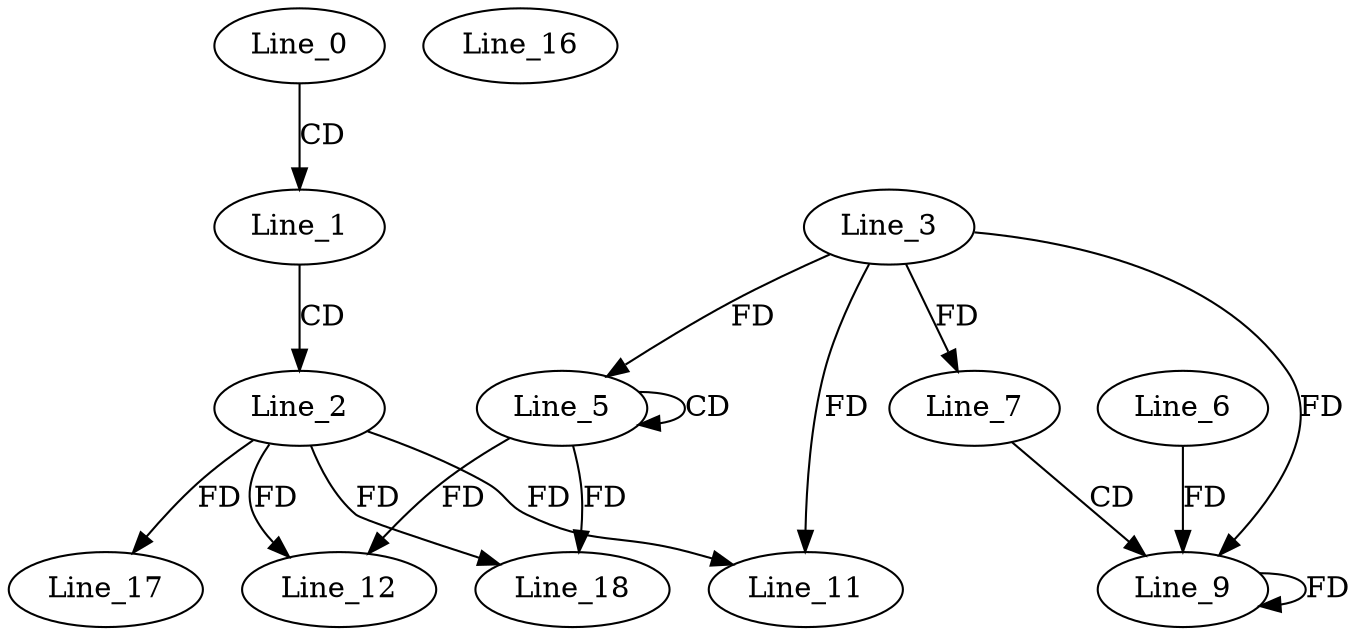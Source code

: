 digraph G {
  Line_0;
  Line_1;
  Line_2;
  Line_5;
  Line_5;
  Line_3;
  Line_7;
  Line_7;
  Line_9;
  Line_6;
  Line_9;
  Line_11;
  Line_11;
  Line_12;
  Line_16;
  Line_17;
  Line_18;
  Line_0 -> Line_1 [ label="CD" ];
  Line_1 -> Line_2 [ label="CD" ];
  Line_5 -> Line_5 [ label="CD" ];
  Line_3 -> Line_5 [ label="FD" ];
  Line_3 -> Line_7 [ label="FD" ];
  Line_7 -> Line_9 [ label="CD" ];
  Line_6 -> Line_9 [ label="FD" ];
  Line_9 -> Line_9 [ label="FD" ];
  Line_3 -> Line_9 [ label="FD" ];
  Line_2 -> Line_11 [ label="FD" ];
  Line_3 -> Line_11 [ label="FD" ];
  Line_2 -> Line_12 [ label="FD" ];
  Line_5 -> Line_12 [ label="FD" ];
  Line_2 -> Line_17 [ label="FD" ];
  Line_2 -> Line_18 [ label="FD" ];
  Line_5 -> Line_18 [ label="FD" ];
}
